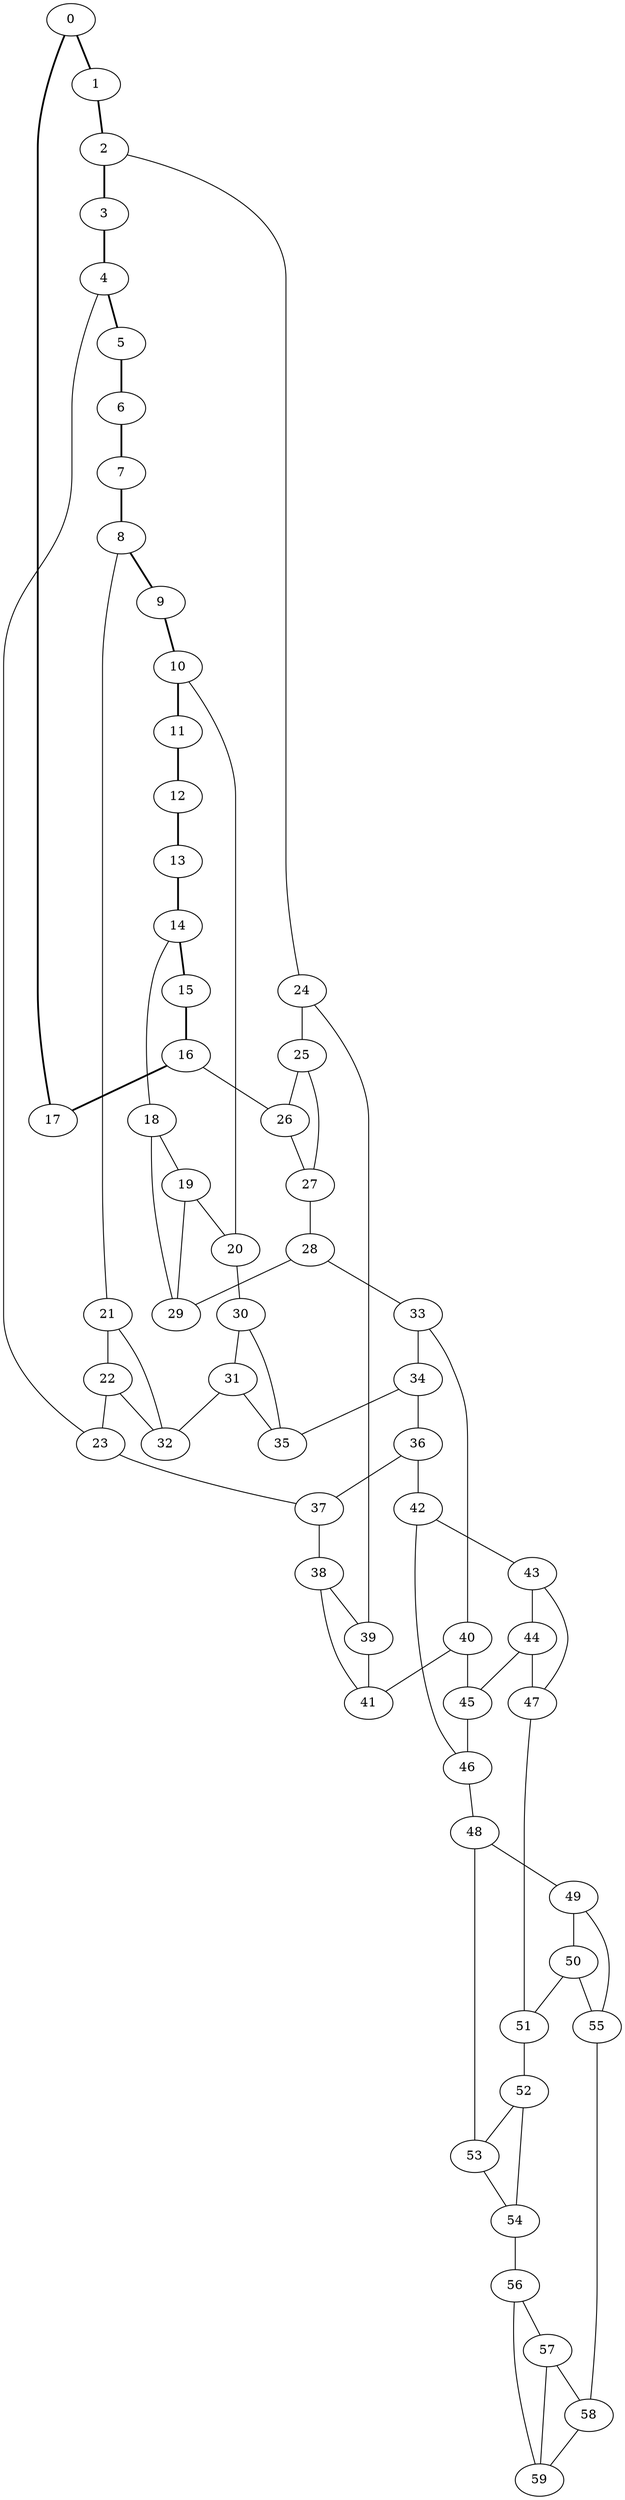 //Inside of this graph isn't 3-connected
graph G {
0 [ pos = " 12.00,0.00!" ];
0 -- 1[style=bold];
0 -- 17[style=bold];
1 [ pos = " 11.28,4.10!" ];
1 -- 2[style=bold];
2 [ pos = " 9.19,7.71!" ];
2 -- 3[style=bold];
2 -- 24;
3 [ pos = " 6.00,10.39!" ];
3 -- 4[style=bold];
4 [ pos = " 2.08,11.82!" ];
4 -- 5[style=bold];
4 -- 23;
5 [ pos = " -2.08,11.82!" ];
5 -- 6[style=bold];
6 [ pos = " -6.00,10.39!" ];
6 -- 7[style=bold];
7 [ pos = " -9.19,7.71!" ];
7 -- 8[style=bold];
8 [ pos = " -11.28,4.10!" ];
8 -- 9[style=bold];
8 -- 21;
9 [ pos = " -12.00,0.00!" ];
9 -- 10[style=bold];
10 [ pos = " -11.28,-4.10!" ];
10 -- 11[style=bold];
10 -- 20;
11 [ pos = " -9.19,-7.71!" ];
11 -- 12[style=bold];
12 [ pos = " -6.00,-10.39!" ];
12 -- 13[style=bold];
13 [ pos = " -2.08,-11.82!" ];
13 -- 14[style=bold];
14 [ pos = " 2.08,-11.82!" ];
14 -- 15[style=bold];
14 -- 18;
15 [ pos = " 6.00,-10.39!" ];
15 -- 16[style=bold];
16 [ pos = " 9.19,-7.71!" ];
16 -- 17[style=bold];
16 -- 26;
17 [ pos = " 11.28,-4.10!" ];
18 -- 19;
18 -- 29;
19 -- 20;
19 -- 29;
20 -- 30;
21 -- 22;
21 -- 32;
22 -- 23;
22 -- 32;
23 -- 37;
24 -- 25;
24 -- 39;
25 -- 26;
25 -- 27;
26 -- 27;
27 -- 28;
28 -- 29;
28 -- 33;
30 -- 31;
30 -- 35;
31 -- 32;
31 -- 35;
33 -- 34;
33 -- 40;
34 -- 35;
34 -- 36;
36 -- 37;
36 -- 42;
37 -- 38;
38 -- 39;
38 -- 41;
39 -- 41;
40 -- 41;
40 -- 45;
42 -- 43;
42 -- 46;
43 -- 44;
43 -- 47;
44 -- 45;
44 -- 47;
45 -- 46;
46 -- 48;
47 -- 51;
48 -- 49;
48 -- 53;
49 -- 50;
49 -- 55;
50 -- 51;
50 -- 55;
51 -- 52;
52 -- 53;
52 -- 54;
53 -- 54;
54 -- 56;
55 -- 58;
56 -- 57;
56 -- 59;
57 -- 58;
57 -- 59;
58 -- 59;
}
